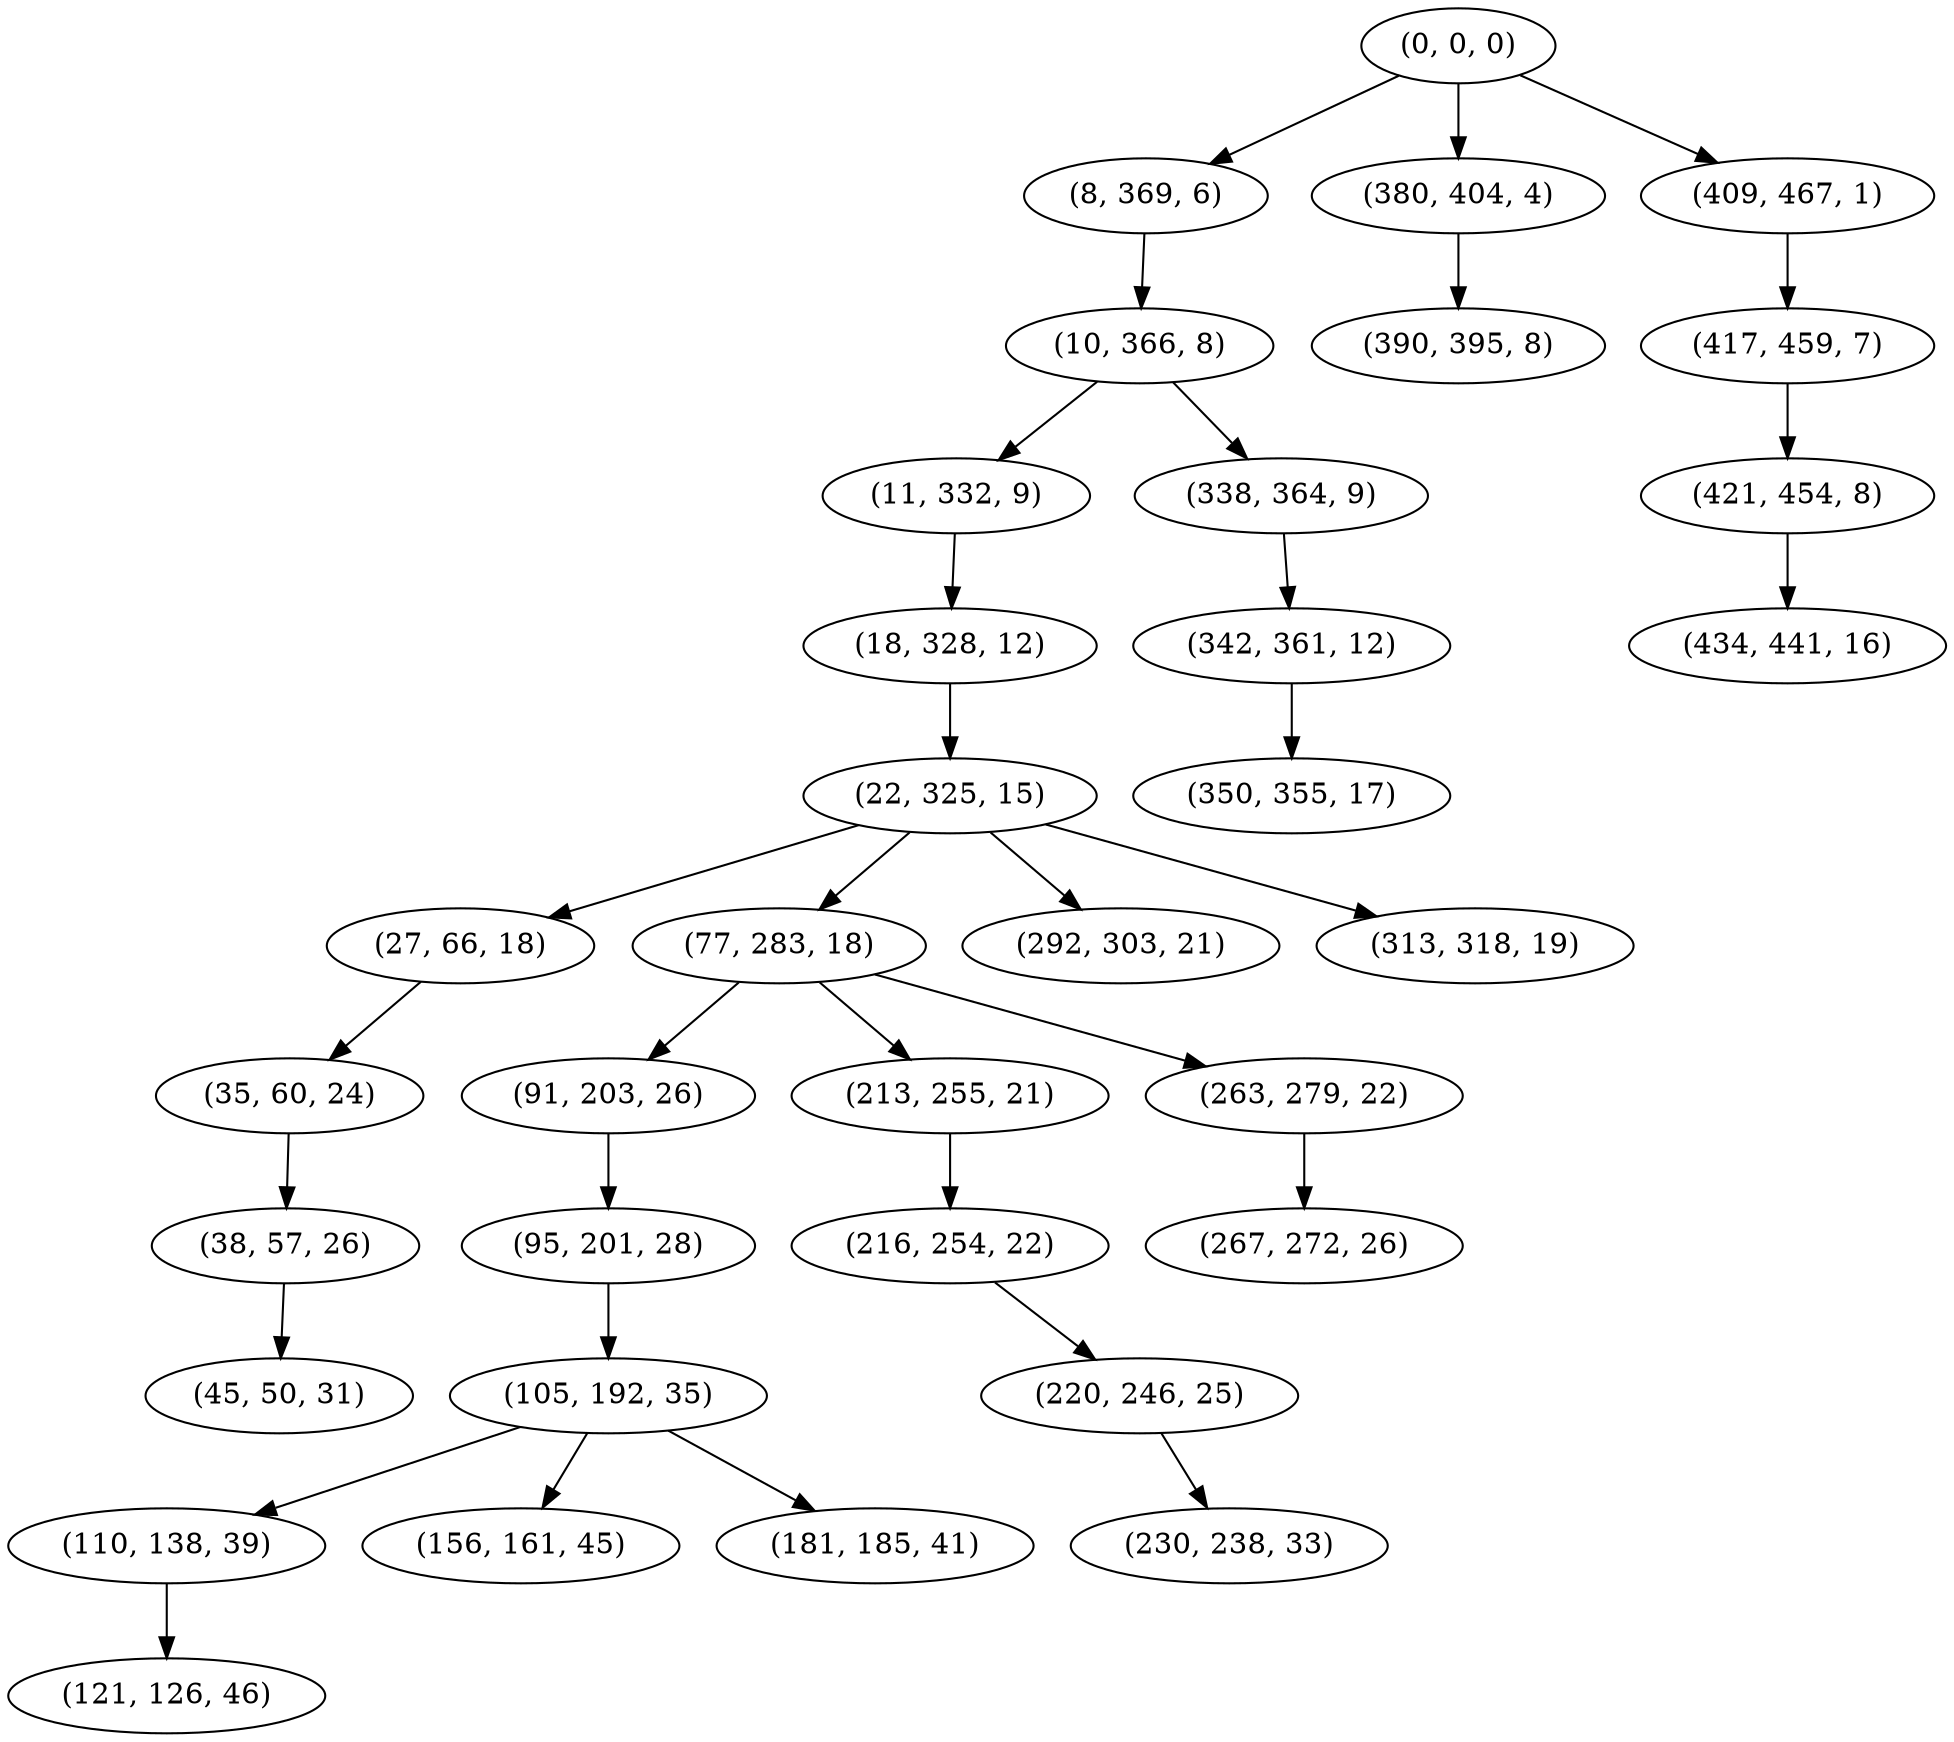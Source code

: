 digraph tree {
    "(0, 0, 0)";
    "(8, 369, 6)";
    "(10, 366, 8)";
    "(11, 332, 9)";
    "(18, 328, 12)";
    "(22, 325, 15)";
    "(27, 66, 18)";
    "(35, 60, 24)";
    "(38, 57, 26)";
    "(45, 50, 31)";
    "(77, 283, 18)";
    "(91, 203, 26)";
    "(95, 201, 28)";
    "(105, 192, 35)";
    "(110, 138, 39)";
    "(121, 126, 46)";
    "(156, 161, 45)";
    "(181, 185, 41)";
    "(213, 255, 21)";
    "(216, 254, 22)";
    "(220, 246, 25)";
    "(230, 238, 33)";
    "(263, 279, 22)";
    "(267, 272, 26)";
    "(292, 303, 21)";
    "(313, 318, 19)";
    "(338, 364, 9)";
    "(342, 361, 12)";
    "(350, 355, 17)";
    "(380, 404, 4)";
    "(390, 395, 8)";
    "(409, 467, 1)";
    "(417, 459, 7)";
    "(421, 454, 8)";
    "(434, 441, 16)";
    "(0, 0, 0)" -> "(8, 369, 6)";
    "(0, 0, 0)" -> "(380, 404, 4)";
    "(0, 0, 0)" -> "(409, 467, 1)";
    "(8, 369, 6)" -> "(10, 366, 8)";
    "(10, 366, 8)" -> "(11, 332, 9)";
    "(10, 366, 8)" -> "(338, 364, 9)";
    "(11, 332, 9)" -> "(18, 328, 12)";
    "(18, 328, 12)" -> "(22, 325, 15)";
    "(22, 325, 15)" -> "(27, 66, 18)";
    "(22, 325, 15)" -> "(77, 283, 18)";
    "(22, 325, 15)" -> "(292, 303, 21)";
    "(22, 325, 15)" -> "(313, 318, 19)";
    "(27, 66, 18)" -> "(35, 60, 24)";
    "(35, 60, 24)" -> "(38, 57, 26)";
    "(38, 57, 26)" -> "(45, 50, 31)";
    "(77, 283, 18)" -> "(91, 203, 26)";
    "(77, 283, 18)" -> "(213, 255, 21)";
    "(77, 283, 18)" -> "(263, 279, 22)";
    "(91, 203, 26)" -> "(95, 201, 28)";
    "(95, 201, 28)" -> "(105, 192, 35)";
    "(105, 192, 35)" -> "(110, 138, 39)";
    "(105, 192, 35)" -> "(156, 161, 45)";
    "(105, 192, 35)" -> "(181, 185, 41)";
    "(110, 138, 39)" -> "(121, 126, 46)";
    "(213, 255, 21)" -> "(216, 254, 22)";
    "(216, 254, 22)" -> "(220, 246, 25)";
    "(220, 246, 25)" -> "(230, 238, 33)";
    "(263, 279, 22)" -> "(267, 272, 26)";
    "(338, 364, 9)" -> "(342, 361, 12)";
    "(342, 361, 12)" -> "(350, 355, 17)";
    "(380, 404, 4)" -> "(390, 395, 8)";
    "(409, 467, 1)" -> "(417, 459, 7)";
    "(417, 459, 7)" -> "(421, 454, 8)";
    "(421, 454, 8)" -> "(434, 441, 16)";
}

